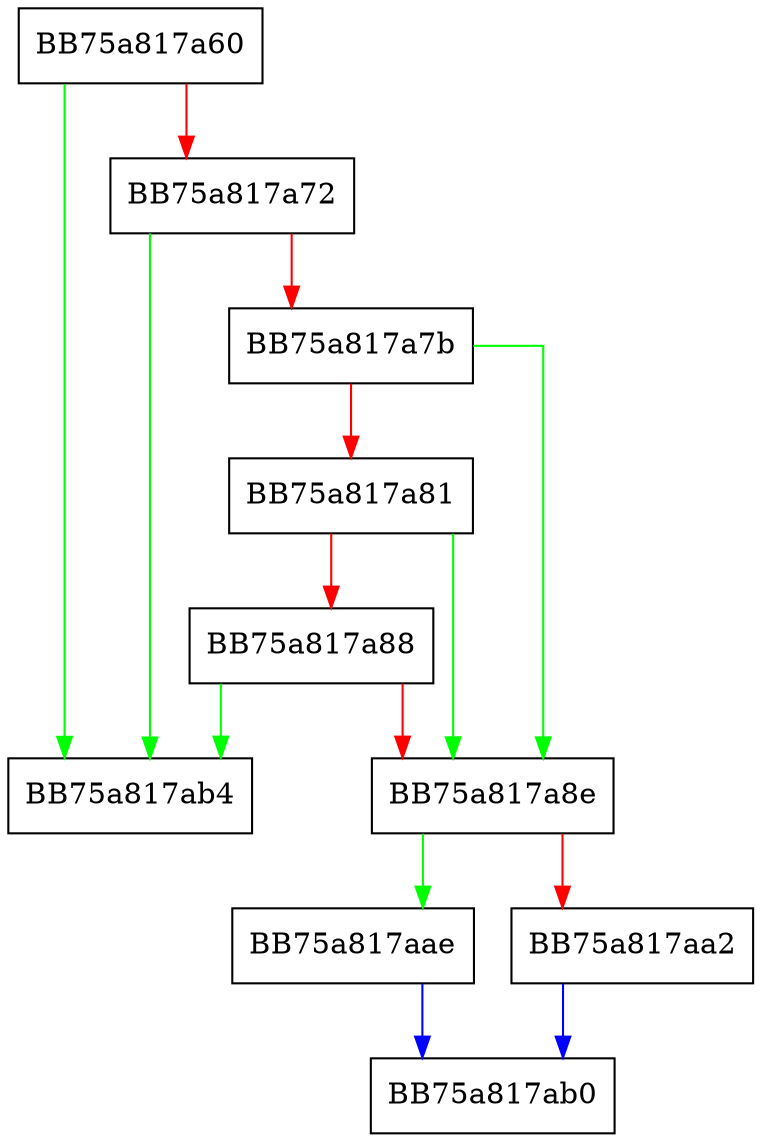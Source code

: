 digraph pbackfail {
  node [shape="box"];
  graph [splines=ortho];
  BB75a817a60 -> BB75a817ab4 [color="green"];
  BB75a817a60 -> BB75a817a72 [color="red"];
  BB75a817a72 -> BB75a817ab4 [color="green"];
  BB75a817a72 -> BB75a817a7b [color="red"];
  BB75a817a7b -> BB75a817a8e [color="green"];
  BB75a817a7b -> BB75a817a81 [color="red"];
  BB75a817a81 -> BB75a817a8e [color="green"];
  BB75a817a81 -> BB75a817a88 [color="red"];
  BB75a817a88 -> BB75a817ab4 [color="green"];
  BB75a817a88 -> BB75a817a8e [color="red"];
  BB75a817a8e -> BB75a817aae [color="green"];
  BB75a817a8e -> BB75a817aa2 [color="red"];
  BB75a817aa2 -> BB75a817ab0 [color="blue"];
  BB75a817aae -> BB75a817ab0 [color="blue"];
}